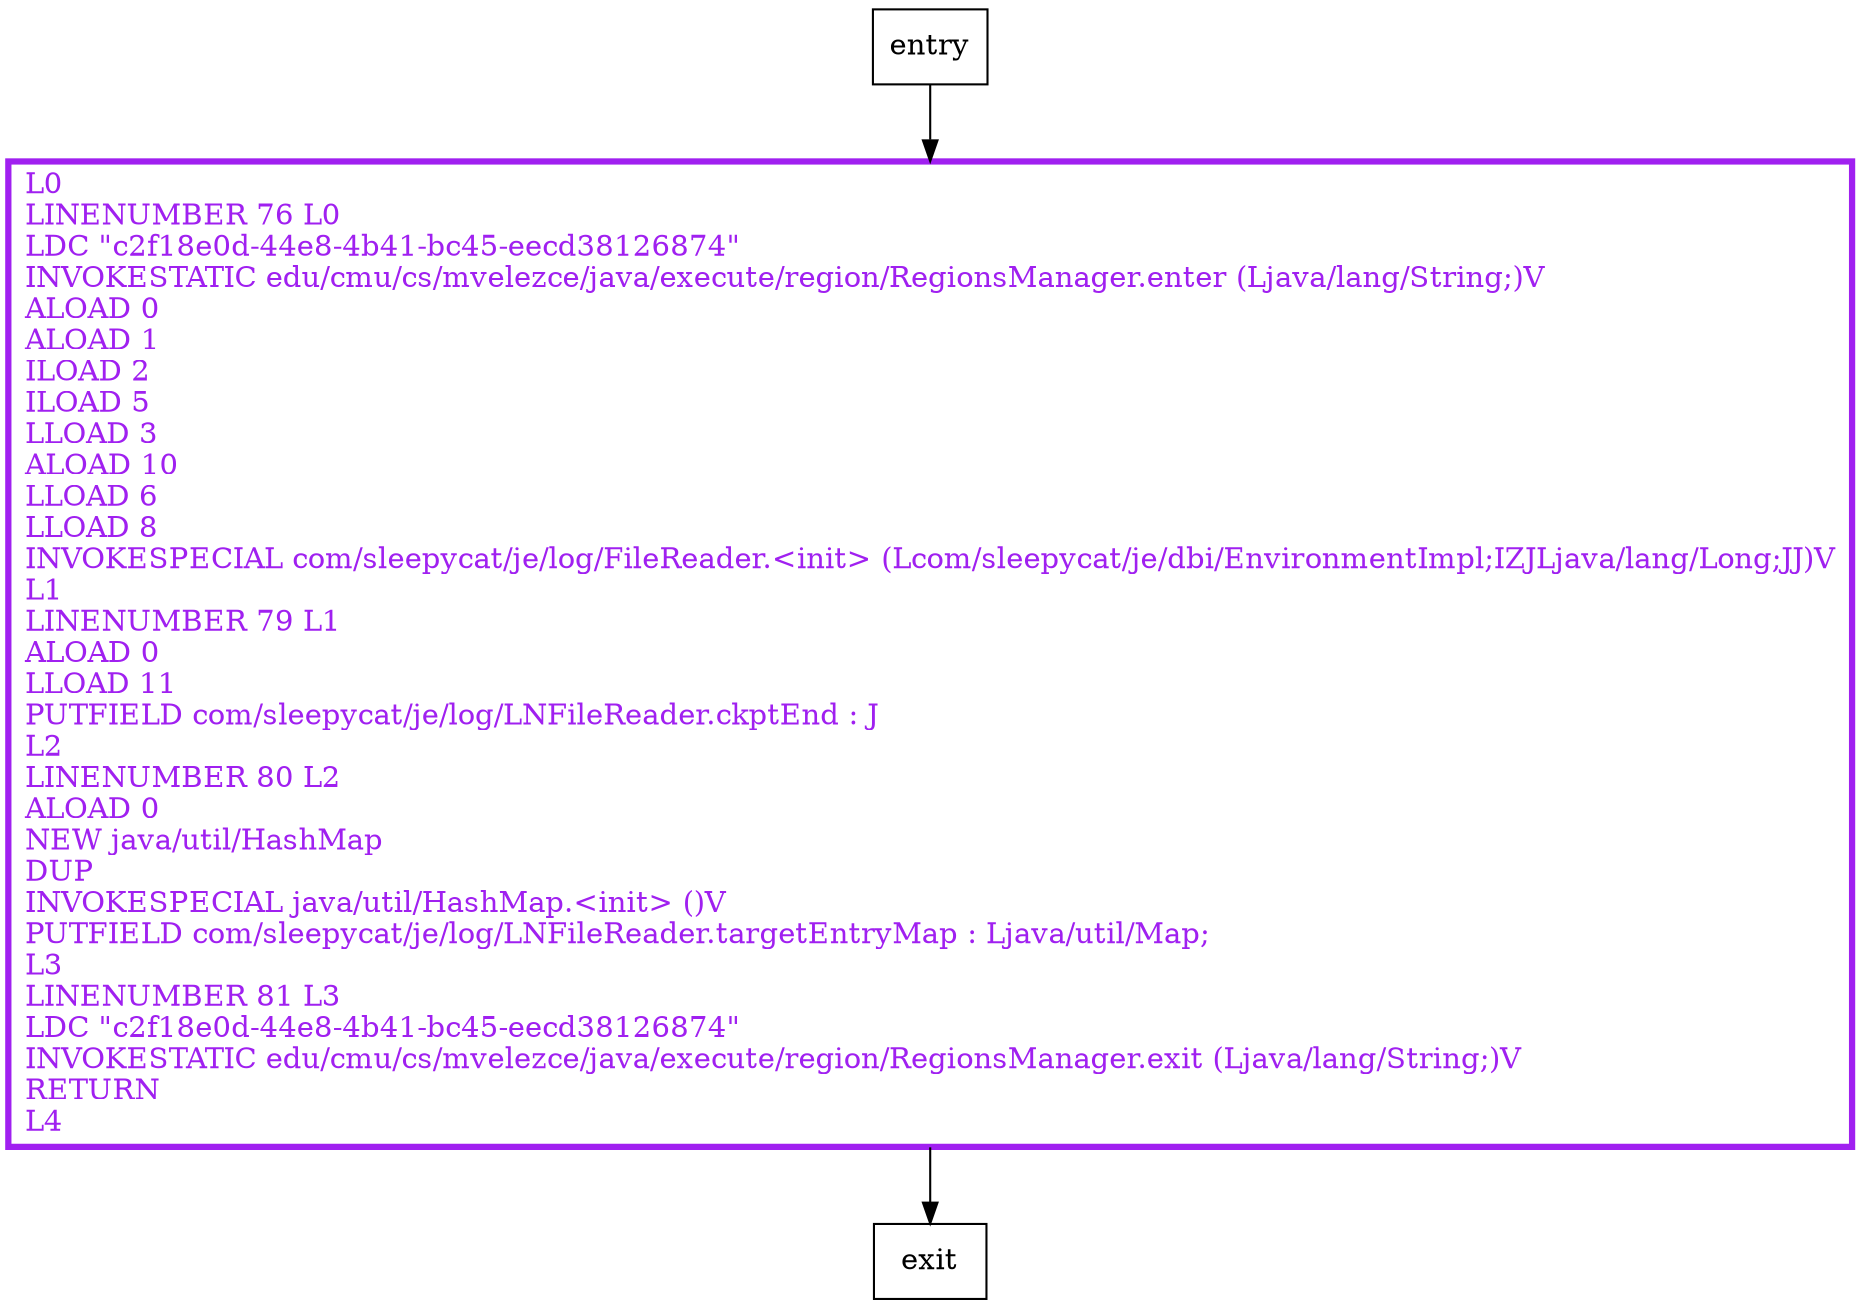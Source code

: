 digraph <init> {
node [shape=record];
445878566 [label="L0\lLINENUMBER 76 L0\lLDC \"c2f18e0d-44e8-4b41-bc45-eecd38126874\"\lINVOKESTATIC edu/cmu/cs/mvelezce/java/execute/region/RegionsManager.enter (Ljava/lang/String;)V\lALOAD 0\lALOAD 1\lILOAD 2\lILOAD 5\lLLOAD 3\lALOAD 10\lLLOAD 6\lLLOAD 8\lINVOKESPECIAL com/sleepycat/je/log/FileReader.\<init\> (Lcom/sleepycat/je/dbi/EnvironmentImpl;IZJLjava/lang/Long;JJ)V\lL1\lLINENUMBER 79 L1\lALOAD 0\lLLOAD 11\lPUTFIELD com/sleepycat/je/log/LNFileReader.ckptEnd : J\lL2\lLINENUMBER 80 L2\lALOAD 0\lNEW java/util/HashMap\lDUP\lINVOKESPECIAL java/util/HashMap.\<init\> ()V\lPUTFIELD com/sleepycat/je/log/LNFileReader.targetEntryMap : Ljava/util/Map;\lL3\lLINENUMBER 81 L3\lLDC \"c2f18e0d-44e8-4b41-bc45-eecd38126874\"\lINVOKESTATIC edu/cmu/cs/mvelezce/java/execute/region/RegionsManager.exit (Ljava/lang/String;)V\lRETURN\lL4\l"];
entry;
exit;
entry -> 445878566
445878566 -> exit
445878566[fontcolor="purple", penwidth=3, color="purple"];
}
